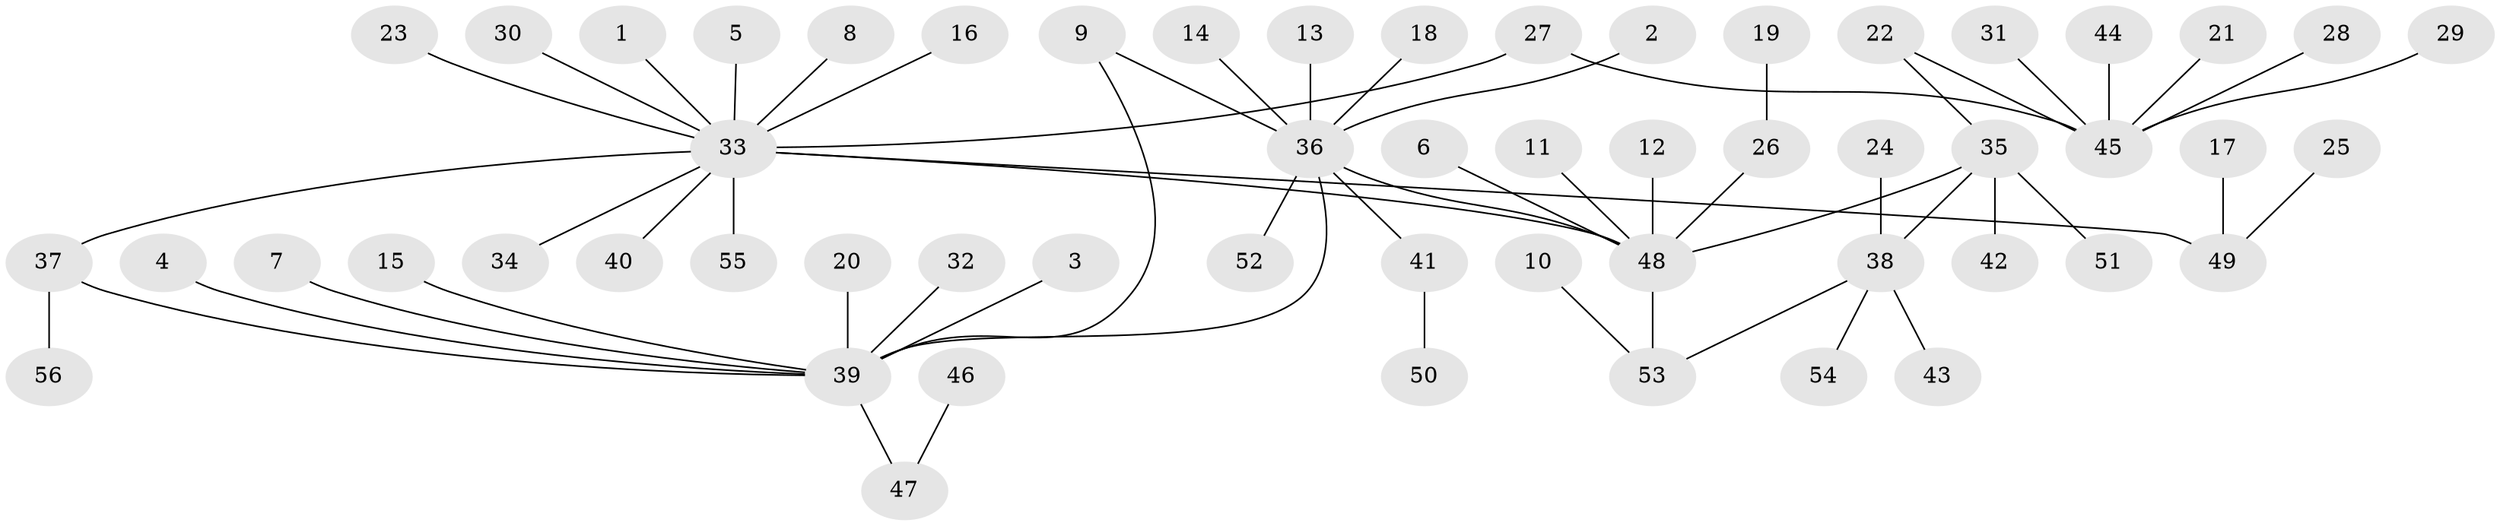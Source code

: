 // original degree distribution, {5: 0.017857142857142856, 12: 0.008928571428571428, 11: 0.008928571428571428, 15: 0.008928571428571428, 1: 0.6339285714285714, 10: 0.008928571428571428, 2: 0.17857142857142858, 7: 0.017857142857142856, 3: 0.08928571428571429, 9: 0.008928571428571428, 4: 0.017857142857142856}
// Generated by graph-tools (version 1.1) at 2025/49/03/09/25 03:49:52]
// undirected, 56 vertices, 59 edges
graph export_dot {
graph [start="1"]
  node [color=gray90,style=filled];
  1;
  2;
  3;
  4;
  5;
  6;
  7;
  8;
  9;
  10;
  11;
  12;
  13;
  14;
  15;
  16;
  17;
  18;
  19;
  20;
  21;
  22;
  23;
  24;
  25;
  26;
  27;
  28;
  29;
  30;
  31;
  32;
  33;
  34;
  35;
  36;
  37;
  38;
  39;
  40;
  41;
  42;
  43;
  44;
  45;
  46;
  47;
  48;
  49;
  50;
  51;
  52;
  53;
  54;
  55;
  56;
  1 -- 33 [weight=1.0];
  2 -- 36 [weight=1.0];
  3 -- 39 [weight=1.0];
  4 -- 39 [weight=1.0];
  5 -- 33 [weight=1.0];
  6 -- 48 [weight=1.0];
  7 -- 39 [weight=1.0];
  8 -- 33 [weight=1.0];
  9 -- 36 [weight=1.0];
  9 -- 39 [weight=1.0];
  10 -- 53 [weight=1.0];
  11 -- 48 [weight=1.0];
  12 -- 48 [weight=1.0];
  13 -- 36 [weight=1.0];
  14 -- 36 [weight=1.0];
  15 -- 39 [weight=1.0];
  16 -- 33 [weight=1.0];
  17 -- 49 [weight=1.0];
  18 -- 36 [weight=1.0];
  19 -- 26 [weight=1.0];
  20 -- 39 [weight=1.0];
  21 -- 45 [weight=1.0];
  22 -- 35 [weight=1.0];
  22 -- 45 [weight=1.0];
  23 -- 33 [weight=1.0];
  24 -- 38 [weight=1.0];
  25 -- 49 [weight=1.0];
  26 -- 48 [weight=1.0];
  27 -- 33 [weight=1.0];
  27 -- 45 [weight=1.0];
  28 -- 45 [weight=1.0];
  29 -- 45 [weight=1.0];
  30 -- 33 [weight=1.0];
  31 -- 45 [weight=1.0];
  32 -- 39 [weight=1.0];
  33 -- 34 [weight=1.0];
  33 -- 37 [weight=1.0];
  33 -- 40 [weight=1.0];
  33 -- 48 [weight=1.0];
  33 -- 49 [weight=1.0];
  33 -- 55 [weight=1.0];
  35 -- 38 [weight=1.0];
  35 -- 42 [weight=1.0];
  35 -- 48 [weight=1.0];
  35 -- 51 [weight=1.0];
  36 -- 39 [weight=1.0];
  36 -- 41 [weight=1.0];
  36 -- 48 [weight=1.0];
  36 -- 52 [weight=1.0];
  37 -- 39 [weight=1.0];
  37 -- 56 [weight=1.0];
  38 -- 43 [weight=1.0];
  38 -- 53 [weight=1.0];
  38 -- 54 [weight=1.0];
  39 -- 47 [weight=1.0];
  41 -- 50 [weight=1.0];
  44 -- 45 [weight=1.0];
  46 -- 47 [weight=1.0];
  48 -- 53 [weight=1.0];
}
